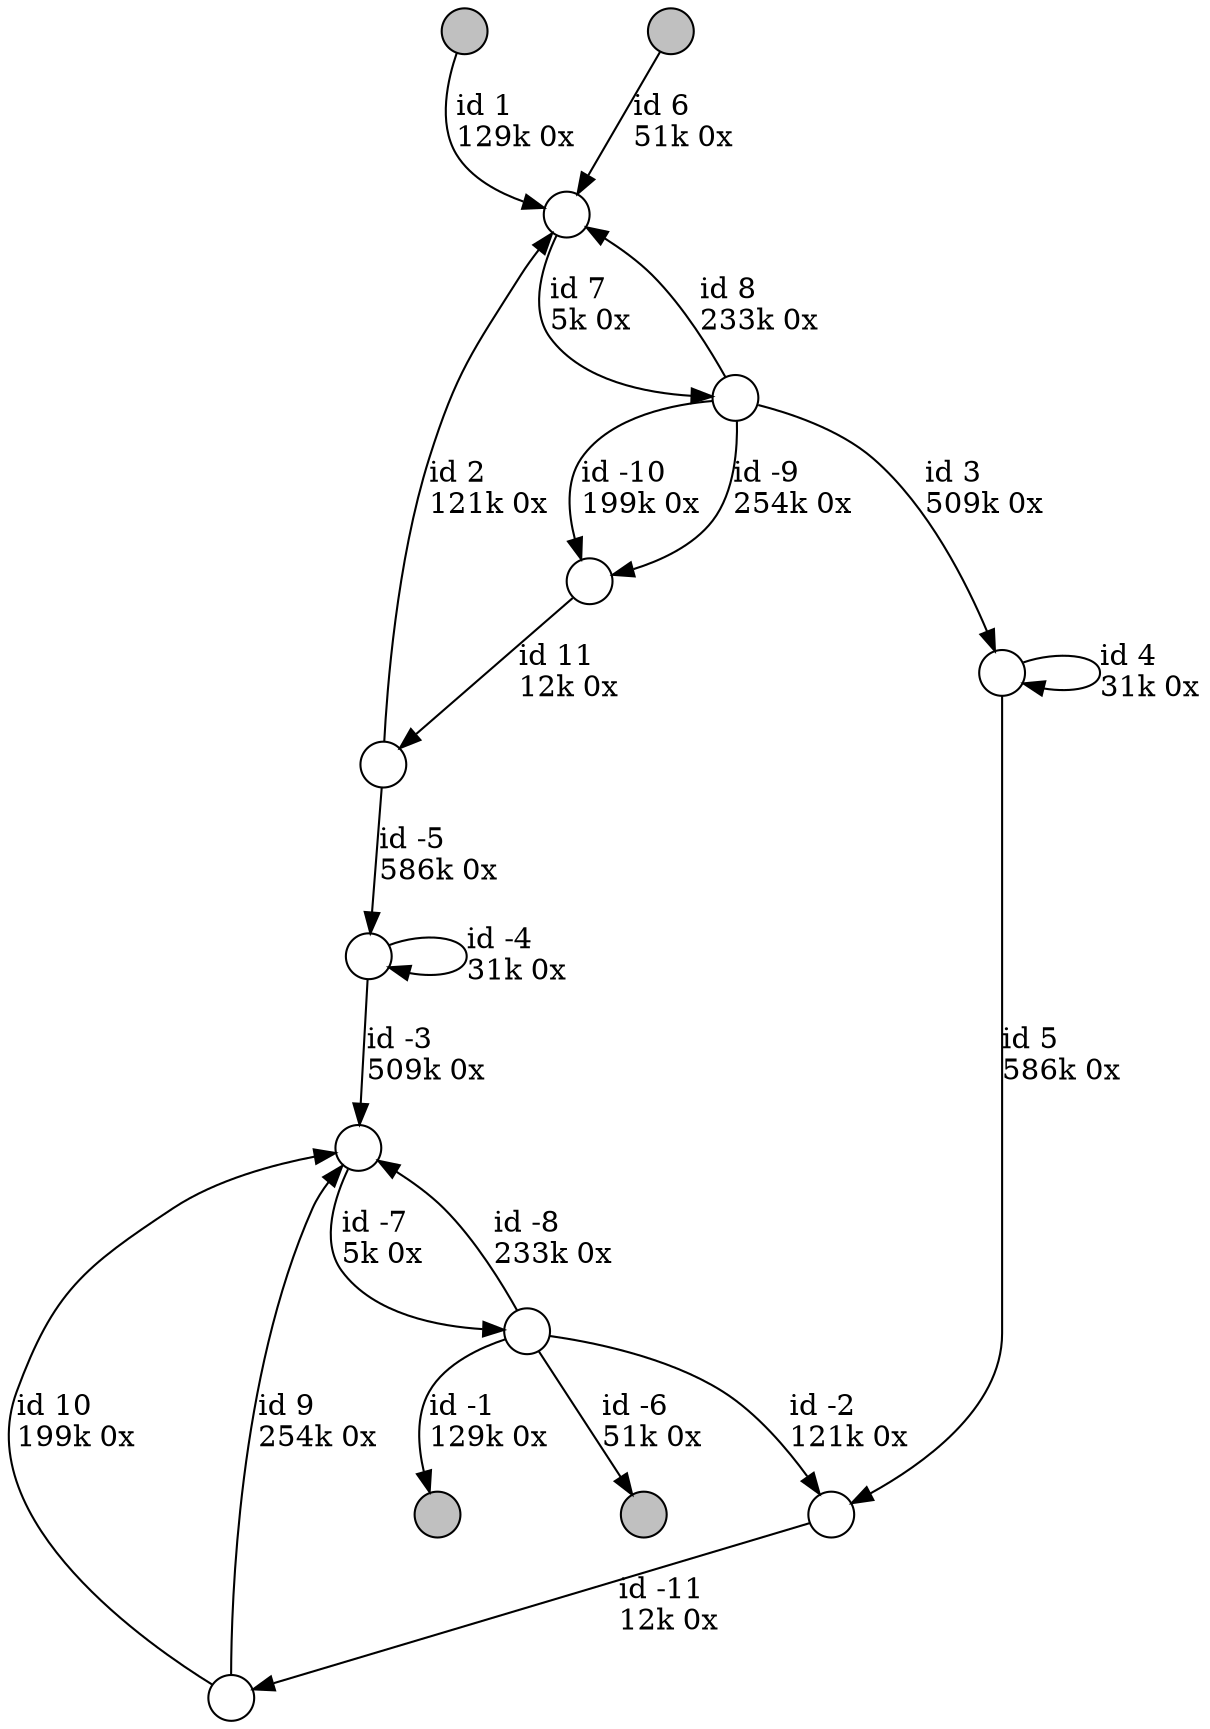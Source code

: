 digraph {
nodesep = 0.5;
node [shape = circle, label = "", height = 0.3];
"0" [style = "filled", fillcolor = "grey"];
"1" [style = "filled", fillcolor = "grey"];
"2" [style = "filled", fillcolor = "grey"];
"3" [style = "filled", fillcolor = "grey"];
"5" -> "4" [label = "id 11\l12k 0x", color = "black"] ;
"7" -> "6" [label = "id 10\l199k 0x", color = "black"] ;
"7" -> "6" [label = "id 9\l254k 0x", color = "black"] ;
"9" -> "8" [label = "id 8\l233k 0x", color = "black"] ;
"8" -> "9" [label = "id 7\l5k 0x", color = "black"] ;
"10" -> "1" [label = "id -1\l129k 0x", color = "black"] ;
"10" -> "6" [label = "id -8\l233k 0x", color = "black"] ;
"4" -> "8" [label = "id 2\l121k 0x", color = "black"] ;
"9" -> "5" [label = "id -10\l199k 0x", color = "black"] ;
"3" -> "8" [label = "id 6\l51k 0x", color = "black"] ;
"12" -> "11" [label = "id 5\l586k 0x", color = "black"] ;
"10" -> "11" [label = "id -2\l121k 0x", color = "black"] ;
"0" -> "8" [label = "id 1\l129k 0x", color = "black"] ;
"9" -> "12" [label = "id 3\l509k 0x", color = "black"] ;
"13" -> "6" [label = "id -3\l509k 0x", color = "black"] ;
"9" -> "5" [label = "id -9\l254k 0x", color = "black"] ;
"12" -> "12" [label = "id 4\l31k 0x", color = "black"] ;
"11" -> "7" [label = "id -11\l12k 0x", color = "black"] ;
"6" -> "10" [label = "id -7\l5k 0x", color = "black"] ;
"4" -> "13" [label = "id -5\l586k 0x", color = "black"] ;
"10" -> "2" [label = "id -6\l51k 0x", color = "black"] ;
"13" -> "13" [label = "id -4\l31k 0x", color = "black"] ;
}
